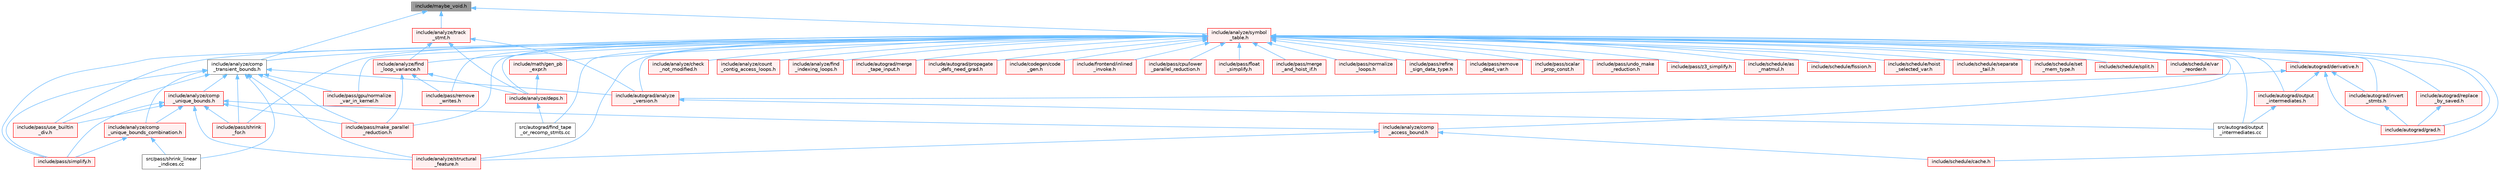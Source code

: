 digraph "include/maybe_void.h"
{
 // LATEX_PDF_SIZE
  bgcolor="transparent";
  edge [fontname=Helvetica,fontsize=10,labelfontname=Helvetica,labelfontsize=10];
  node [fontname=Helvetica,fontsize=10,shape=box,height=0.2,width=0.4];
  Node1 [label="include/maybe_void.h",height=0.2,width=0.4,color="gray40", fillcolor="grey60", style="filled", fontcolor="black",tooltip=" "];
  Node1 -> Node2 [dir="back",color="steelblue1",style="solid"];
  Node2 [label="include/analyze/comp\l_transient_bounds.h",height=0.2,width=0.4,color="grey40", fillcolor="white", style="filled",URL="$comp__transient__bounds_8h.html",tooltip=" "];
  Node2 -> Node3 [dir="back",color="steelblue1",style="solid"];
  Node3 [label="include/analyze/comp\l_unique_bounds.h",height=0.2,width=0.4,color="red", fillcolor="#FFF0F0", style="filled",URL="$comp__unique__bounds_8h.html",tooltip=" "];
  Node3 -> Node4 [dir="back",color="steelblue1",style="solid"];
  Node4 [label="include/analyze/comp\l_access_bound.h",height=0.2,width=0.4,color="red", fillcolor="#FFF0F0", style="filled",URL="$comp__access__bound_8h.html",tooltip=" "];
  Node4 -> Node5 [dir="back",color="steelblue1",style="solid"];
  Node5 [label="include/analyze/structural\l_feature.h",height=0.2,width=0.4,color="red", fillcolor="#FFF0F0", style="filled",URL="$structural__feature_8h.html",tooltip=" "];
  Node4 -> Node13 [dir="back",color="steelblue1",style="solid"];
  Node13 [label="include/schedule/cache.h",height=0.2,width=0.4,color="red", fillcolor="#FFF0F0", style="filled",URL="$cache_8h.html",tooltip=" "];
  Node3 -> Node15 [dir="back",color="steelblue1",style="solid"];
  Node15 [label="include/analyze/comp\l_unique_bounds_combination.h",height=0.2,width=0.4,color="red", fillcolor="#FFF0F0", style="filled",URL="$comp__unique__bounds__combination_8h.html",tooltip=" "];
  Node15 -> Node16 [dir="back",color="steelblue1",style="solid"];
  Node16 [label="include/pass/simplify.h",height=0.2,width=0.4,color="red", fillcolor="#FFF0F0", style="filled",URL="$simplify_8h.html",tooltip=" "];
  Node15 -> Node36 [dir="back",color="steelblue1",style="solid"];
  Node36 [label="src/pass/shrink_linear\l_indices.cc",height=0.2,width=0.4,color="grey40", fillcolor="white", style="filled",URL="$shrink__linear__indices_8cc.html",tooltip=" "];
  Node3 -> Node5 [dir="back",color="steelblue1",style="solid"];
  Node3 -> Node40 [dir="back",color="steelblue1",style="solid"];
  Node40 [label="include/pass/make_parallel\l_reduction.h",height=0.2,width=0.4,color="red", fillcolor="#FFF0F0", style="filled",URL="$make__parallel__reduction_8h.html",tooltip=" "];
  Node3 -> Node41 [dir="back",color="steelblue1",style="solid"];
  Node41 [label="include/pass/shrink\l_for.h",height=0.2,width=0.4,color="red", fillcolor="#FFF0F0", style="filled",URL="$shrink__for_8h.html",tooltip=" "];
  Node3 -> Node16 [dir="back",color="steelblue1",style="solid"];
  Node3 -> Node44 [dir="back",color="steelblue1",style="solid"];
  Node44 [label="include/pass/use_builtin\l_div.h",height=0.2,width=0.4,color="red", fillcolor="#FFF0F0", style="filled",URL="$use__builtin__div_8h.html",tooltip=" "];
  Node2 -> Node15 [dir="back",color="steelblue1",style="solid"];
  Node2 -> Node5 [dir="back",color="steelblue1",style="solid"];
  Node2 -> Node46 [dir="back",color="steelblue1",style="solid"];
  Node46 [label="include/autograd/analyze\l_version.h",height=0.2,width=0.4,color="red", fillcolor="#FFF0F0", style="filled",URL="$analyze__version_8h.html",tooltip=" "];
  Node46 -> Node47 [dir="back",color="steelblue1",style="solid"];
  Node47 [label="src/autograd/output\l_intermediates.cc",height=0.2,width=0.4,color="grey40", fillcolor="white", style="filled",URL="$output__intermediates_8cc.html",tooltip=" "];
  Node2 -> Node48 [dir="back",color="steelblue1",style="solid"];
  Node48 [label="include/pass/gpu/normalize\l_var_in_kernel.h",height=0.2,width=0.4,color="red", fillcolor="#FFF0F0", style="filled",URL="$normalize__var__in__kernel_8h.html",tooltip=" "];
  Node2 -> Node40 [dir="back",color="steelblue1",style="solid"];
  Node2 -> Node41 [dir="back",color="steelblue1",style="solid"];
  Node2 -> Node16 [dir="back",color="steelblue1",style="solid"];
  Node2 -> Node44 [dir="back",color="steelblue1",style="solid"];
  Node2 -> Node36 [dir="back",color="steelblue1",style="solid"];
  Node1 -> Node49 [dir="back",color="steelblue1",style="solid"];
  Node49 [label="include/analyze/symbol\l_table.h",height=0.2,width=0.4,color="red", fillcolor="#FFF0F0", style="filled",URL="$symbol__table_8h.html",tooltip=" "];
  Node49 -> Node50 [dir="back",color="steelblue1",style="solid"];
  Node50 [label="include/analyze/check\l_not_modified.h",height=0.2,width=0.4,color="red", fillcolor="#FFF0F0", style="filled",URL="$check__not__modified_8h.html",tooltip=" "];
  Node49 -> Node4 [dir="back",color="steelblue1",style="solid"];
  Node49 -> Node2 [dir="back",color="steelblue1",style="solid"];
  Node49 -> Node55 [dir="back",color="steelblue1",style="solid"];
  Node55 [label="include/analyze/count\l_contig_access_loops.h",height=0.2,width=0.4,color="red", fillcolor="#FFF0F0", style="filled",URL="$count__contig__access__loops_8h.html",tooltip=" "];
  Node49 -> Node57 [dir="back",color="steelblue1",style="solid"];
  Node57 [label="include/analyze/deps.h",height=0.2,width=0.4,color="red", fillcolor="#FFF0F0", style="filled",URL="$deps_8h.html",tooltip=" "];
  Node57 -> Node61 [dir="back",color="steelblue1",style="solid"];
  Node61 [label="src/autograd/find_tape\l_or_recomp_stmts.cc",height=0.2,width=0.4,color="grey40", fillcolor="white", style="filled",URL="$find__tape__or__recomp__stmts_8cc.html",tooltip=" "];
  Node49 -> Node76 [dir="back",color="steelblue1",style="solid"];
  Node76 [label="include/analyze/find\l_indexing_loops.h",height=0.2,width=0.4,color="red", fillcolor="#FFF0F0", style="filled",URL="$find__indexing__loops_8h.html",tooltip=" "];
  Node49 -> Node79 [dir="back",color="steelblue1",style="solid"];
  Node79 [label="include/analyze/find\l_loop_variance.h",height=0.2,width=0.4,color="red", fillcolor="#FFF0F0", style="filled",URL="$find__loop__variance_8h.html",tooltip=" "];
  Node79 -> Node57 [dir="back",color="steelblue1",style="solid"];
  Node79 -> Node40 [dir="back",color="steelblue1",style="solid"];
  Node79 -> Node80 [dir="back",color="steelblue1",style="solid"];
  Node80 [label="include/pass/remove\l_writes.h",height=0.2,width=0.4,color="red", fillcolor="#FFF0F0", style="filled",URL="$remove__writes_8h.html",tooltip=" "];
  Node49 -> Node5 [dir="back",color="steelblue1",style="solid"];
  Node49 -> Node46 [dir="back",color="steelblue1",style="solid"];
  Node49 -> Node85 [dir="back",color="steelblue1",style="solid"];
  Node85 [label="include/autograd/derivative.h",height=0.2,width=0.4,color="red", fillcolor="#FFF0F0", style="filled",URL="$derivative_8h.html",tooltip=" "];
  Node85 -> Node46 [dir="back",color="steelblue1",style="solid"];
  Node85 -> Node87 [dir="back",color="steelblue1",style="solid"];
  Node87 [label="include/autograd/grad.h",height=0.2,width=0.4,color="red", fillcolor="#FFF0F0", style="filled",URL="$grad_8h.html",tooltip=" "];
  Node85 -> Node88 [dir="back",color="steelblue1",style="solid"];
  Node88 [label="include/autograd/invert\l_stmts.h",height=0.2,width=0.4,color="red", fillcolor="#FFF0F0", style="filled",URL="$invert__stmts_8h.html",tooltip=" "];
  Node88 -> Node87 [dir="back",color="steelblue1",style="solid"];
  Node85 -> Node89 [dir="back",color="steelblue1",style="solid"];
  Node89 [label="include/autograd/output\l_intermediates.h",height=0.2,width=0.4,color="red", fillcolor="#FFF0F0", style="filled",URL="$output__intermediates_8h.html",tooltip=" "];
  Node89 -> Node47 [dir="back",color="steelblue1",style="solid"];
  Node49 -> Node87 [dir="back",color="steelblue1",style="solid"];
  Node49 -> Node88 [dir="back",color="steelblue1",style="solid"];
  Node49 -> Node91 [dir="back",color="steelblue1",style="solid"];
  Node91 [label="include/autograd/merge\l_tape_input.h",height=0.2,width=0.4,color="red", fillcolor="#FFF0F0", style="filled",URL="$merge__tape__input_8h.html",tooltip=" "];
  Node49 -> Node89 [dir="back",color="steelblue1",style="solid"];
  Node49 -> Node93 [dir="back",color="steelblue1",style="solid"];
  Node93 [label="include/autograd/propagate\l_defs_need_grad.h",height=0.2,width=0.4,color="red", fillcolor="#FFF0F0", style="filled",URL="$propagate__defs__need__grad_8h.html",tooltip=" "];
  Node49 -> Node95 [dir="back",color="steelblue1",style="solid"];
  Node95 [label="include/autograd/replace\l_by_saved.h",height=0.2,width=0.4,color="red", fillcolor="#FFF0F0", style="filled",URL="$replace__by__saved_8h.html",tooltip=" "];
  Node95 -> Node87 [dir="back",color="steelblue1",style="solid"];
  Node49 -> Node97 [dir="back",color="steelblue1",style="solid"];
  Node97 [label="include/codegen/code\l_gen.h",height=0.2,width=0.4,color="red", fillcolor="#FFF0F0", style="filled",URL="$include_2codegen_2code__gen_8h.html",tooltip=" "];
  Node49 -> Node107 [dir="back",color="steelblue1",style="solid"];
  Node107 [label="include/frontend/inlined\l_invoke.h",height=0.2,width=0.4,color="red", fillcolor="#FFF0F0", style="filled",URL="$inlined__invoke_8h.html",tooltip=" "];
  Node49 -> Node109 [dir="back",color="steelblue1",style="solid"];
  Node109 [label="include/math/gen_pb\l_expr.h",height=0.2,width=0.4,color="red", fillcolor="#FFF0F0", style="filled",URL="$gen__pb__expr_8h.html",tooltip=" "];
  Node109 -> Node57 [dir="back",color="steelblue1",style="solid"];
  Node49 -> Node110 [dir="back",color="steelblue1",style="solid"];
  Node110 [label="include/pass/cpu/lower\l_parallel_reduction.h",height=0.2,width=0.4,color="red", fillcolor="#FFF0F0", style="filled",URL="$cpu_2lower__parallel__reduction_8h.html",tooltip=" "];
  Node49 -> Node111 [dir="back",color="steelblue1",style="solid"];
  Node111 [label="include/pass/float\l_simplify.h",height=0.2,width=0.4,color="red", fillcolor="#FFF0F0", style="filled",URL="$float__simplify_8h.html",tooltip=" "];
  Node49 -> Node48 [dir="back",color="steelblue1",style="solid"];
  Node49 -> Node40 [dir="back",color="steelblue1",style="solid"];
  Node49 -> Node113 [dir="back",color="steelblue1",style="solid"];
  Node113 [label="include/pass/merge\l_and_hoist_if.h",height=0.2,width=0.4,color="red", fillcolor="#FFF0F0", style="filled",URL="$merge__and__hoist__if_8h.html",tooltip=" "];
  Node49 -> Node115 [dir="back",color="steelblue1",style="solid"];
  Node115 [label="include/pass/normalize\l_loops.h",height=0.2,width=0.4,color="red", fillcolor="#FFF0F0", style="filled",URL="$normalize__loops_8h.html",tooltip=" "];
  Node49 -> Node116 [dir="back",color="steelblue1",style="solid"];
  Node116 [label="include/pass/refine\l_sign_data_type.h",height=0.2,width=0.4,color="red", fillcolor="#FFF0F0", style="filled",URL="$refine__sign__data__type_8h.html",tooltip=" "];
  Node49 -> Node118 [dir="back",color="steelblue1",style="solid"];
  Node118 [label="include/pass/remove\l_dead_var.h",height=0.2,width=0.4,color="red", fillcolor="#FFF0F0", style="filled",URL="$remove__dead__var_8h.html",tooltip=" "];
  Node49 -> Node80 [dir="back",color="steelblue1",style="solid"];
  Node49 -> Node120 [dir="back",color="steelblue1",style="solid"];
  Node120 [label="include/pass/scalar\l_prop_const.h",height=0.2,width=0.4,color="red", fillcolor="#FFF0F0", style="filled",URL="$scalar__prop__const_8h.html",tooltip=" "];
  Node49 -> Node41 [dir="back",color="steelblue1",style="solid"];
  Node49 -> Node16 [dir="back",color="steelblue1",style="solid"];
  Node49 -> Node122 [dir="back",color="steelblue1",style="solid"];
  Node122 [label="include/pass/undo_make\l_reduction.h",height=0.2,width=0.4,color="red", fillcolor="#FFF0F0", style="filled",URL="$undo__make__reduction_8h.html",tooltip=" "];
  Node49 -> Node44 [dir="back",color="steelblue1",style="solid"];
  Node49 -> Node124 [dir="back",color="steelblue1",style="solid"];
  Node124 [label="include/pass/z3_simplify.h",height=0.2,width=0.4,color="red", fillcolor="#FFF0F0", style="filled",URL="$z3__simplify_8h.html",tooltip=" "];
  Node49 -> Node127 [dir="back",color="steelblue1",style="solid"];
  Node127 [label="include/schedule/as\l_matmul.h",height=0.2,width=0.4,color="red", fillcolor="#FFF0F0", style="filled",URL="$as__matmul_8h.html",tooltip=" "];
  Node49 -> Node13 [dir="back",color="steelblue1",style="solid"];
  Node49 -> Node140 [dir="back",color="steelblue1",style="solid"];
  Node140 [label="include/schedule/fission.h",height=0.2,width=0.4,color="red", fillcolor="#FFF0F0", style="filled",URL="$fission_8h.html",tooltip=" "];
  Node49 -> Node141 [dir="back",color="steelblue1",style="solid"];
  Node141 [label="include/schedule/hoist\l_selected_var.h",height=0.2,width=0.4,color="red", fillcolor="#FFF0F0", style="filled",URL="$hoist__selected__var_8h.html",tooltip=" "];
  Node49 -> Node143 [dir="back",color="steelblue1",style="solid"];
  Node143 [label="include/schedule/separate\l_tail.h",height=0.2,width=0.4,color="red", fillcolor="#FFF0F0", style="filled",URL="$separate__tail_8h.html",tooltip=" "];
  Node49 -> Node144 [dir="back",color="steelblue1",style="solid"];
  Node144 [label="include/schedule/set\l_mem_type.h",height=0.2,width=0.4,color="red", fillcolor="#FFF0F0", style="filled",URL="$set__mem__type_8h.html",tooltip=" "];
  Node49 -> Node145 [dir="back",color="steelblue1",style="solid"];
  Node145 [label="include/schedule/split.h",height=0.2,width=0.4,color="red", fillcolor="#FFF0F0", style="filled",URL="$split_8h.html",tooltip=" "];
  Node49 -> Node146 [dir="back",color="steelblue1",style="solid"];
  Node146 [label="include/schedule/var\l_reorder.h",height=0.2,width=0.4,color="red", fillcolor="#FFF0F0", style="filled",URL="$var__reorder_8h.html",tooltip=" "];
  Node49 -> Node61 [dir="back",color="steelblue1",style="solid"];
  Node49 -> Node47 [dir="back",color="steelblue1",style="solid"];
  Node1 -> Node147 [dir="back",color="steelblue1",style="solid"];
  Node147 [label="include/analyze/track\l_stmt.h",height=0.2,width=0.4,color="red", fillcolor="#FFF0F0", style="filled",URL="$track__stmt_8h.html",tooltip=" "];
  Node147 -> Node57 [dir="back",color="steelblue1",style="solid"];
  Node147 -> Node79 [dir="back",color="steelblue1",style="solid"];
  Node147 -> Node46 [dir="back",color="steelblue1",style="solid"];
}
